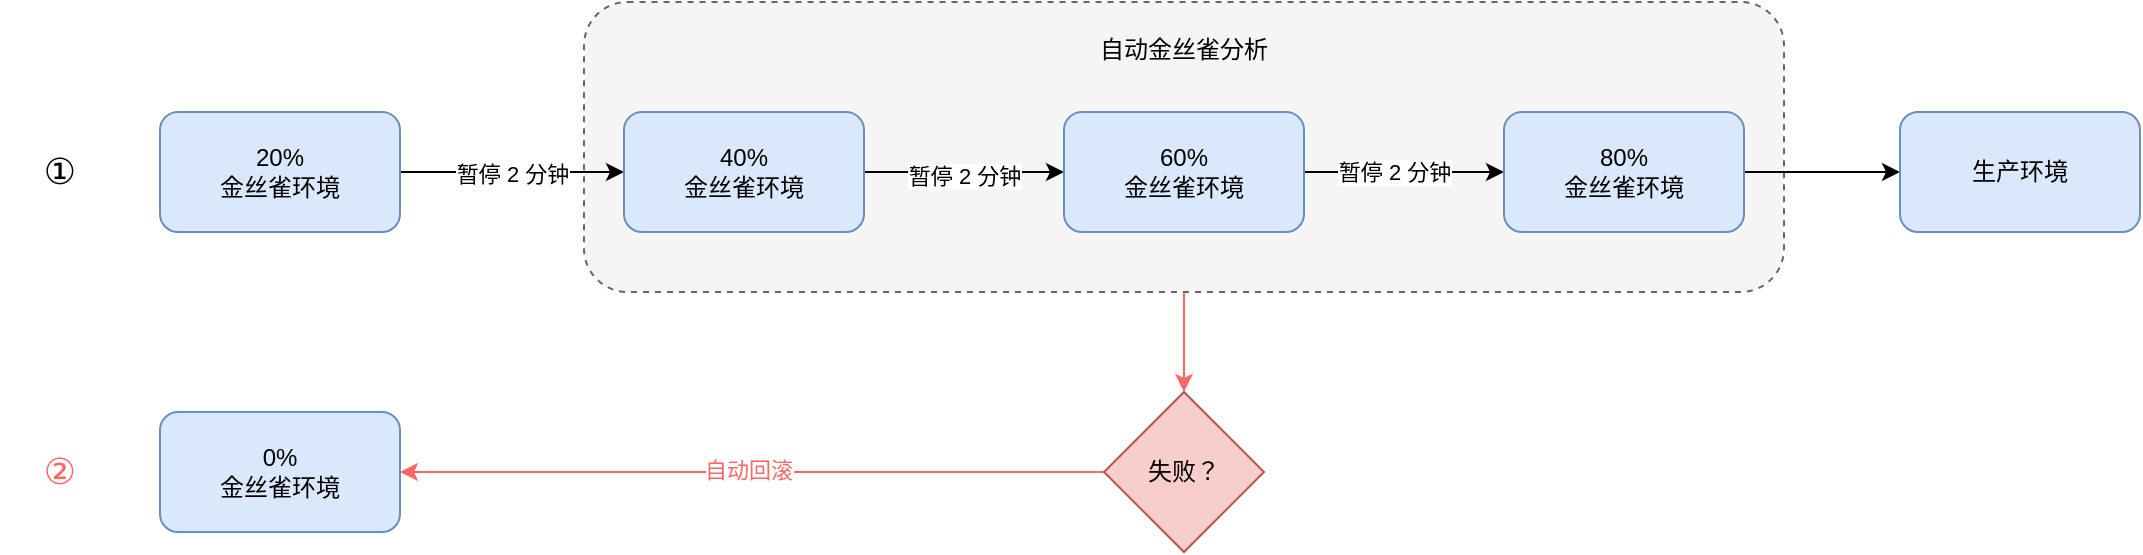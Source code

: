 <mxfile version="20.3.0" type="device"><diagram id="MP9C81pWP68XG6IDE9fy" name="第 1 页"><mxGraphModel dx="1234" dy="749" grid="1" gridSize="10" guides="1" tooltips="1" connect="1" arrows="1" fold="1" page="1" pageScale="1" pageWidth="2339" pageHeight="3300" math="0" shadow="0"><root><mxCell id="0"/><mxCell id="1" parent="0"/><mxCell id="z5AqRGmpZQ0EIDbr0bLh-16" style="edgeStyle=orthogonalEdgeStyle;rounded=0;orthogonalLoop=1;jettySize=auto;html=1;exitX=0.5;exitY=1;exitDx=0;exitDy=0;entryX=0.5;entryY=0;entryDx=0;entryDy=0;strokeColor=#FF6666;" parent="1" source="z5AqRGmpZQ0EIDbr0bLh-14" target="z5AqRGmpZQ0EIDbr0bLh-17" edge="1"><mxGeometry relative="1" as="geometry"><mxPoint x="732" y="480" as="targetPoint"/></mxGeometry></mxCell><mxCell id="z5AqRGmpZQ0EIDbr0bLh-14" value="" style="rounded=1;whiteSpace=wrap;html=1;dashed=1;fillColor=#f5f5f5;fontColor=#333333;strokeColor=#666666;" parent="1" vertex="1"><mxGeometry x="432" y="275" width="600" height="145" as="geometry"/></mxCell><mxCell id="z5AqRGmpZQ0EIDbr0bLh-3" style="edgeStyle=orthogonalEdgeStyle;rounded=0;orthogonalLoop=1;jettySize=auto;html=1;exitX=1;exitY=0.5;exitDx=0;exitDy=0;entryX=0;entryY=0.5;entryDx=0;entryDy=0;" parent="1" source="z5AqRGmpZQ0EIDbr0bLh-1" target="z5AqRGmpZQ0EIDbr0bLh-5" edge="1"><mxGeometry relative="1" as="geometry"><mxPoint x="432" y="360" as="targetPoint"/></mxGeometry></mxCell><mxCell id="z5AqRGmpZQ0EIDbr0bLh-6" value="暂停 2 分钟" style="edgeLabel;html=1;align=center;verticalAlign=middle;resizable=0;points=[];" parent="z5AqRGmpZQ0EIDbr0bLh-3" vertex="1" connectable="0"><mxGeometry relative="1" as="geometry"><mxPoint y="1" as="offset"/></mxGeometry></mxCell><mxCell id="z5AqRGmpZQ0EIDbr0bLh-1" value="20%&lt;br&gt;金丝雀环境" style="rounded=1;whiteSpace=wrap;html=1;fillColor=#dae8fc;strokeColor=#6c8ebf;" parent="1" vertex="1"><mxGeometry x="220" y="330" width="120" height="60" as="geometry"/></mxCell><mxCell id="z5AqRGmpZQ0EIDbr0bLh-7" style="edgeStyle=orthogonalEdgeStyle;rounded=0;orthogonalLoop=1;jettySize=auto;html=1;exitX=1;exitY=0.5;exitDx=0;exitDy=0;entryX=0;entryY=0.5;entryDx=0;entryDy=0;" parent="1" source="z5AqRGmpZQ0EIDbr0bLh-5" target="z5AqRGmpZQ0EIDbr0bLh-9" edge="1"><mxGeometry relative="1" as="geometry"><mxPoint x="642" y="360" as="targetPoint"/></mxGeometry></mxCell><mxCell id="z5AqRGmpZQ0EIDbr0bLh-12" value="暂停 2 分钟" style="edgeLabel;html=1;align=center;verticalAlign=middle;resizable=0;points=[];" parent="z5AqRGmpZQ0EIDbr0bLh-7" vertex="1" connectable="0"><mxGeometry y="-1" relative="1" as="geometry"><mxPoint y="1" as="offset"/></mxGeometry></mxCell><mxCell id="z5AqRGmpZQ0EIDbr0bLh-5" value="40%&lt;br&gt;金丝雀环境" style="rounded=1;whiteSpace=wrap;html=1;fillColor=#dae8fc;strokeColor=#6c8ebf;" parent="1" vertex="1"><mxGeometry x="452" y="330" width="120" height="60" as="geometry"/></mxCell><mxCell id="z5AqRGmpZQ0EIDbr0bLh-11" style="edgeStyle=orthogonalEdgeStyle;rounded=0;orthogonalLoop=1;jettySize=auto;html=1;exitX=1;exitY=0.5;exitDx=0;exitDy=0;entryX=0;entryY=0.5;entryDx=0;entryDy=0;" parent="1" source="z5AqRGmpZQ0EIDbr0bLh-9" target="z5AqRGmpZQ0EIDbr0bLh-10" edge="1"><mxGeometry relative="1" as="geometry"/></mxCell><mxCell id="z5AqRGmpZQ0EIDbr0bLh-13" value="暂停 2 分钟" style="edgeLabel;html=1;align=center;verticalAlign=middle;resizable=0;points=[];" parent="z5AqRGmpZQ0EIDbr0bLh-11" vertex="1" connectable="0"><mxGeometry x="-0.1" y="1" relative="1" as="geometry"><mxPoint y="1" as="offset"/></mxGeometry></mxCell><mxCell id="z5AqRGmpZQ0EIDbr0bLh-9" value="60%&lt;br&gt;金丝雀环境" style="rounded=1;whiteSpace=wrap;html=1;fillColor=#dae8fc;strokeColor=#6c8ebf;" parent="1" vertex="1"><mxGeometry x="672" y="330" width="120" height="60" as="geometry"/></mxCell><mxCell id="z5AqRGmpZQ0EIDbr0bLh-22" style="edgeStyle=orthogonalEdgeStyle;rounded=0;orthogonalLoop=1;jettySize=auto;html=1;exitX=1;exitY=0.5;exitDx=0;exitDy=0;" parent="1" source="z5AqRGmpZQ0EIDbr0bLh-10" target="z5AqRGmpZQ0EIDbr0bLh-21" edge="1"><mxGeometry relative="1" as="geometry"/></mxCell><mxCell id="z5AqRGmpZQ0EIDbr0bLh-10" value="80%&lt;br&gt;金丝雀环境" style="rounded=1;whiteSpace=wrap;html=1;fillColor=#dae8fc;strokeColor=#6c8ebf;" parent="1" vertex="1"><mxGeometry x="892" y="330" width="120" height="60" as="geometry"/></mxCell><mxCell id="z5AqRGmpZQ0EIDbr0bLh-15" value="自动金丝雀分析" style="text;html=1;strokeColor=none;fillColor=none;align=center;verticalAlign=middle;whiteSpace=wrap;rounded=0;dashed=1;" parent="1" vertex="1"><mxGeometry x="687" y="284" width="90" height="30" as="geometry"/></mxCell><mxCell id="z5AqRGmpZQ0EIDbr0bLh-19" style="edgeStyle=orthogonalEdgeStyle;rounded=0;orthogonalLoop=1;jettySize=auto;html=1;exitX=0;exitY=0.5;exitDx=0;exitDy=0;entryX=1;entryY=0.5;entryDx=0;entryDy=0;strokeColor=#FF6666;" parent="1" source="z5AqRGmpZQ0EIDbr0bLh-17" target="z5AqRGmpZQ0EIDbr0bLh-18" edge="1"><mxGeometry relative="1" as="geometry"/></mxCell><mxCell id="z5AqRGmpZQ0EIDbr0bLh-20" value="自动回滚" style="edgeLabel;html=1;align=center;verticalAlign=middle;resizable=0;points=[];fontColor=#FF6666;" parent="z5AqRGmpZQ0EIDbr0bLh-19" vertex="1" connectable="0"><mxGeometry x="0.015" y="-1" relative="1" as="geometry"><mxPoint as="offset"/></mxGeometry></mxCell><mxCell id="z5AqRGmpZQ0EIDbr0bLh-17" value="失败？" style="rhombus;whiteSpace=wrap;html=1;fillColor=#f8cecc;strokeColor=#b85450;" parent="1" vertex="1"><mxGeometry x="692" y="470" width="80" height="80" as="geometry"/></mxCell><mxCell id="z5AqRGmpZQ0EIDbr0bLh-18" value="0%&lt;br&gt;金丝雀环境" style="rounded=1;whiteSpace=wrap;html=1;fillColor=#dae8fc;strokeColor=#6c8ebf;" parent="1" vertex="1"><mxGeometry x="220" y="480" width="120" height="60" as="geometry"/></mxCell><mxCell id="z5AqRGmpZQ0EIDbr0bLh-21" value="生产环境" style="rounded=1;whiteSpace=wrap;html=1;fillColor=#dae8fc;strokeColor=#6c8ebf;" parent="1" vertex="1"><mxGeometry x="1090" y="330" width="120" height="60" as="geometry"/></mxCell><mxCell id="opMC_NX0UZtgzXZVjeQR-1" value="①" style="text;html=1;strokeColor=none;fillColor=none;align=center;verticalAlign=middle;whiteSpace=wrap;rounded=0;fontSize=18;" vertex="1" parent="1"><mxGeometry x="140" y="345" width="60" height="30" as="geometry"/></mxCell><mxCell id="opMC_NX0UZtgzXZVjeQR-2" value="&lt;font color=&quot;#ff6666&quot; style=&quot;font-size: 18px;&quot;&gt;②&lt;/font&gt;" style="text;html=1;strokeColor=none;fillColor=none;align=center;verticalAlign=middle;whiteSpace=wrap;rounded=0;fontSize=18;" vertex="1" parent="1"><mxGeometry x="140" y="495" width="60" height="30" as="geometry"/></mxCell></root></mxGraphModel></diagram></mxfile>